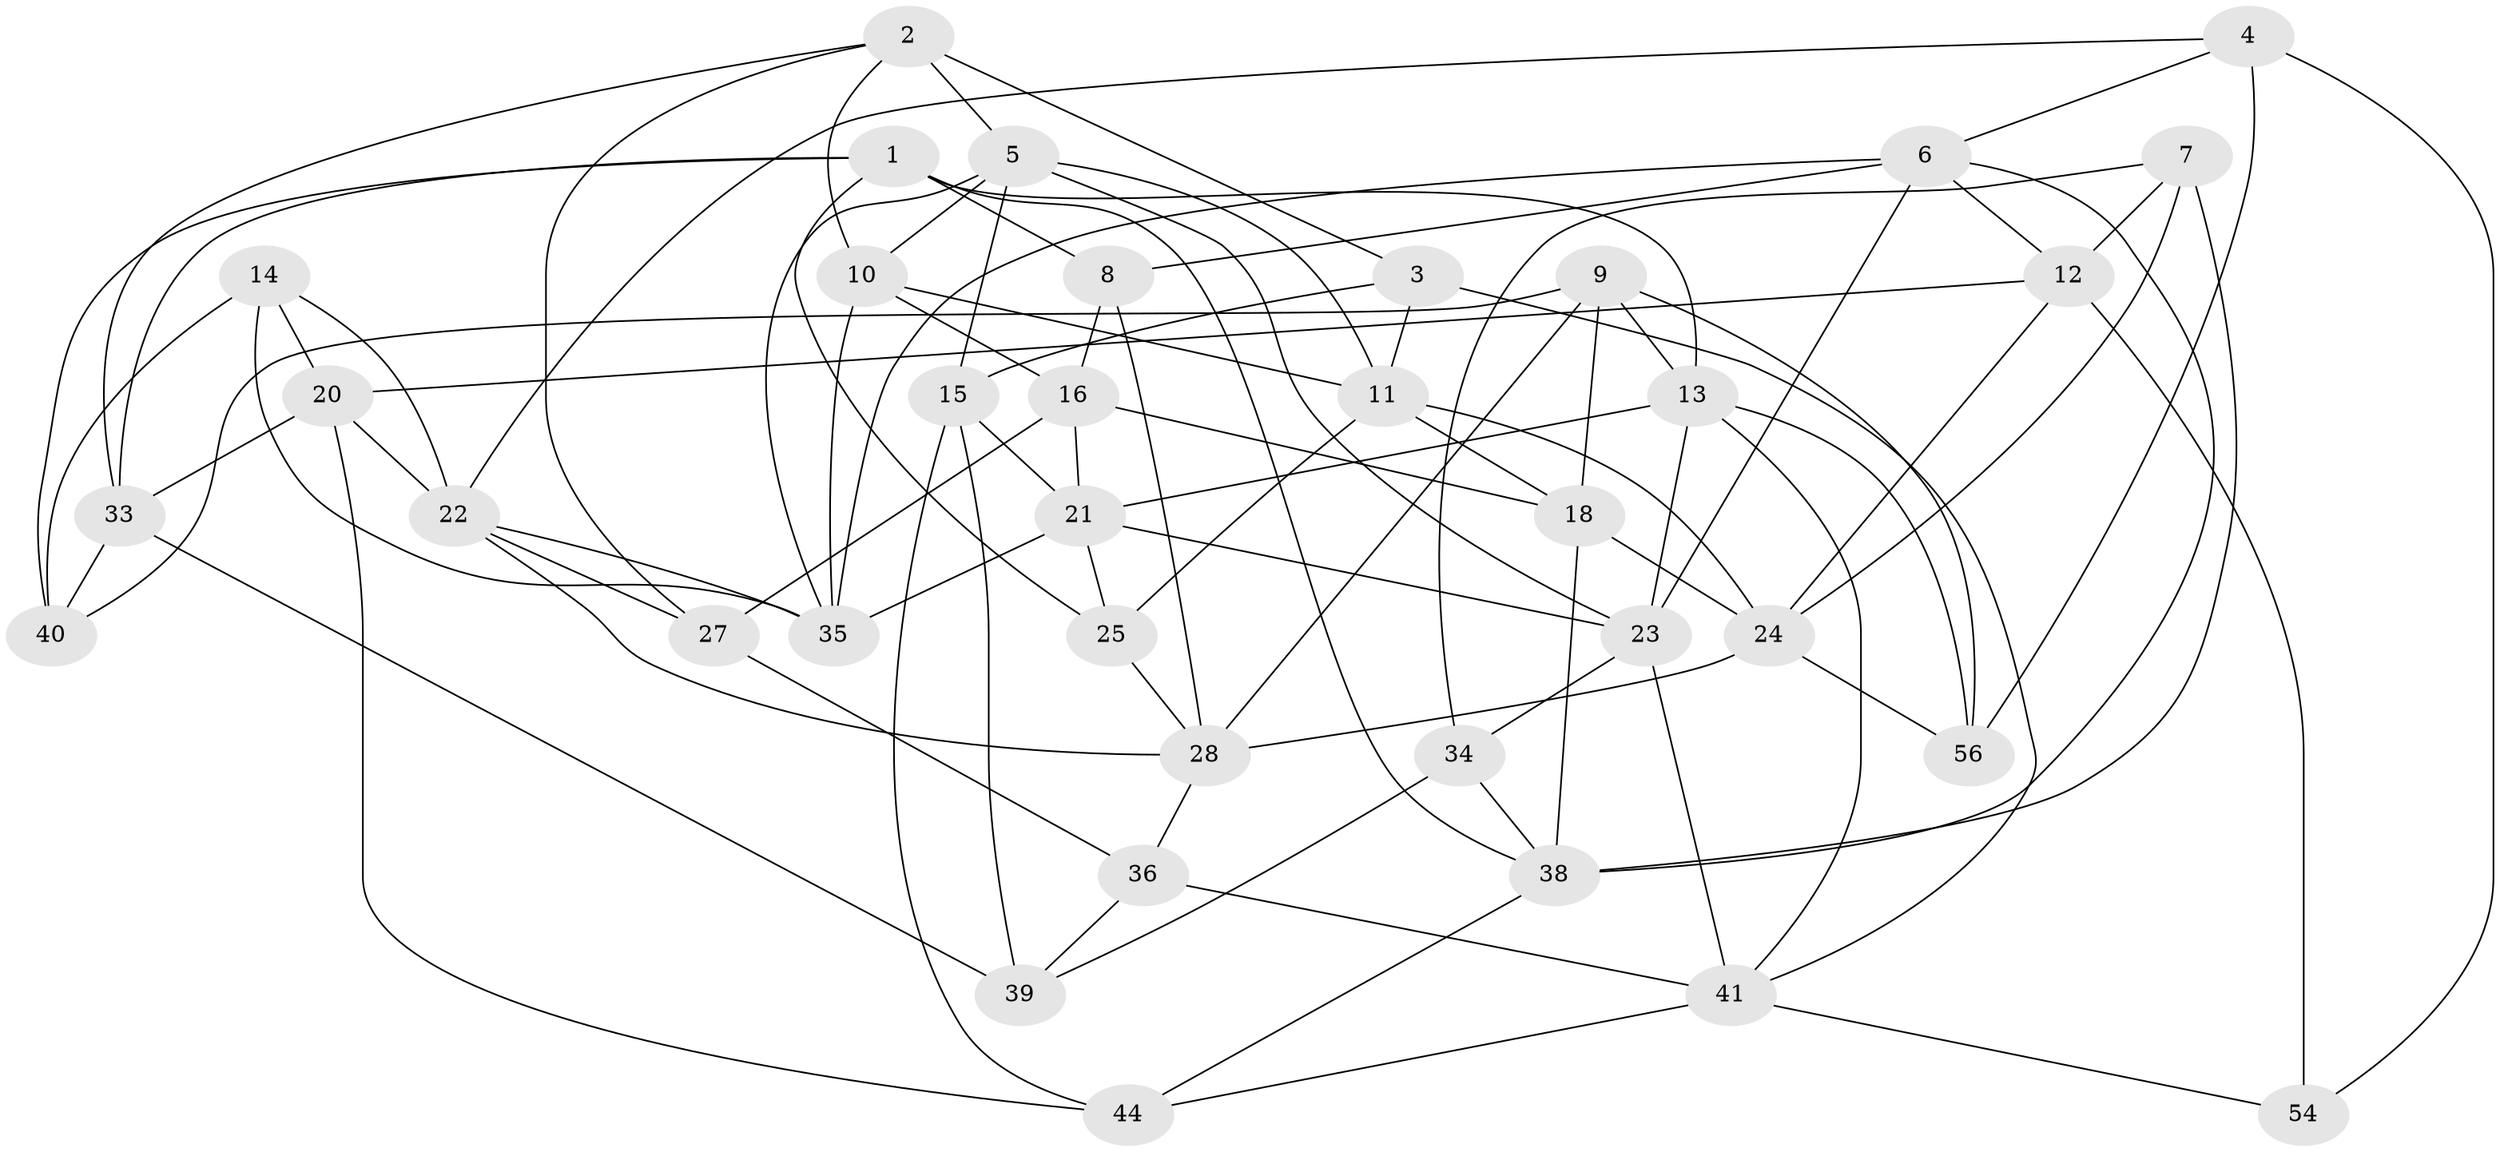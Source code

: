 // Generated by graph-tools (version 1.1) at 2025/52/02/27/25 19:52:30]
// undirected, 36 vertices, 89 edges
graph export_dot {
graph [start="1"]
  node [color=gray90,style=filled];
  1 [super="+31"];
  2 [super="+30"];
  3 [super="+49"];
  4;
  5 [super="+17"];
  6 [super="+29"];
  7;
  8;
  9 [super="+52"];
  10 [super="+55"];
  11 [super="+42"];
  12 [super="+43"];
  13 [super="+32"];
  14;
  15 [super="+19"];
  16 [super="+46"];
  18 [super="+51"];
  20 [super="+37"];
  21 [super="+58"];
  22 [super="+53"];
  23 [super="+26"];
  24 [super="+48"];
  25;
  27;
  28 [super="+57"];
  33 [super="+45"];
  34;
  35 [super="+47"];
  36;
  38 [super="+59"];
  39;
  40;
  41 [super="+50"];
  44;
  54;
  56;
  1 -- 8;
  1 -- 13;
  1 -- 40;
  1 -- 38;
  1 -- 25;
  1 -- 33;
  2 -- 10;
  2 -- 5;
  2 -- 27;
  2 -- 3 [weight=2];
  2 -- 33;
  3 -- 11;
  3 -- 15 [weight=2];
  3 -- 41;
  4 -- 6;
  4 -- 54;
  4 -- 56;
  4 -- 22;
  5 -- 35;
  5 -- 15;
  5 -- 23;
  5 -- 11;
  5 -- 10;
  6 -- 8;
  6 -- 12;
  6 -- 23;
  6 -- 35;
  6 -- 38;
  7 -- 34;
  7 -- 24;
  7 -- 12;
  7 -- 38;
  8 -- 16;
  8 -- 28;
  9 -- 56;
  9 -- 18 [weight=2];
  9 -- 40;
  9 -- 13;
  9 -- 28;
  10 -- 16 [weight=2];
  10 -- 11;
  10 -- 35;
  11 -- 18;
  11 -- 25;
  11 -- 24;
  12 -- 54 [weight=2];
  12 -- 20;
  12 -- 24;
  13 -- 41;
  13 -- 56;
  13 -- 21;
  13 -- 23;
  14 -- 40;
  14 -- 35;
  14 -- 20;
  14 -- 22;
  15 -- 39;
  15 -- 44;
  15 -- 21;
  16 -- 18;
  16 -- 27;
  16 -- 21;
  18 -- 24;
  18 -- 38;
  20 -- 44;
  20 -- 33 [weight=2];
  20 -- 22;
  21 -- 25;
  21 -- 35;
  21 -- 23;
  22 -- 27;
  22 -- 28;
  22 -- 35;
  23 -- 34;
  23 -- 41;
  24 -- 28;
  24 -- 56;
  25 -- 28;
  27 -- 36;
  28 -- 36;
  33 -- 40;
  33 -- 39;
  34 -- 39;
  34 -- 38;
  36 -- 39;
  36 -- 41;
  38 -- 44;
  41 -- 44;
  41 -- 54;
}
